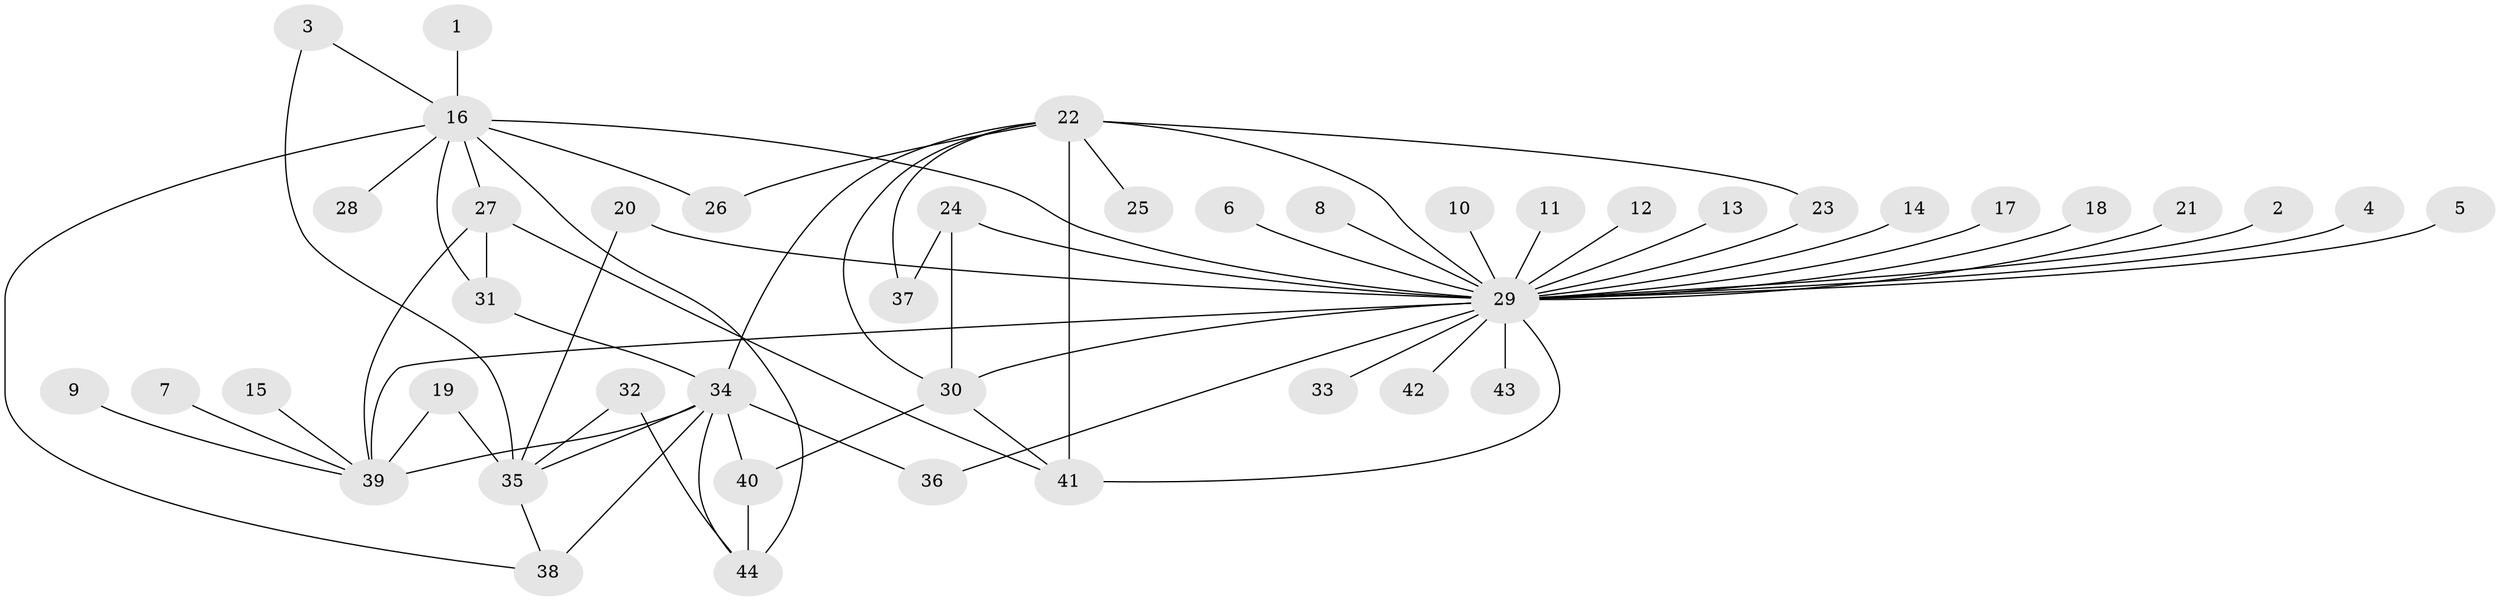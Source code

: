 // original degree distribution, {18: 0.007042253521126761, 1: 0.5633802816901409, 33: 0.007042253521126761, 5: 0.014084507042253521, 7: 0.014084507042253521, 4: 0.035211267605633804, 2: 0.20422535211267606, 9: 0.007042253521126761, 3: 0.09859154929577464, 14: 0.007042253521126761, 6: 0.007042253521126761, 12: 0.014084507042253521, 8: 0.02112676056338028}
// Generated by graph-tools (version 1.1) at 2025/36/03/04/25 23:36:39]
// undirected, 44 vertices, 65 edges
graph export_dot {
  node [color=gray90,style=filled];
  1;
  2;
  3;
  4;
  5;
  6;
  7;
  8;
  9;
  10;
  11;
  12;
  13;
  14;
  15;
  16;
  17;
  18;
  19;
  20;
  21;
  22;
  23;
  24;
  25;
  26;
  27;
  28;
  29;
  30;
  31;
  32;
  33;
  34;
  35;
  36;
  37;
  38;
  39;
  40;
  41;
  42;
  43;
  44;
  1 -- 16 [weight=1.0];
  2 -- 29 [weight=1.0];
  3 -- 16 [weight=1.0];
  3 -- 35 [weight=1.0];
  4 -- 29 [weight=1.0];
  5 -- 29 [weight=1.0];
  6 -- 29 [weight=1.0];
  7 -- 39 [weight=1.0];
  8 -- 29 [weight=1.0];
  9 -- 39 [weight=1.0];
  10 -- 29 [weight=1.0];
  11 -- 29 [weight=1.0];
  12 -- 29 [weight=1.0];
  13 -- 29 [weight=1.0];
  14 -- 29 [weight=1.0];
  15 -- 39 [weight=1.0];
  16 -- 26 [weight=1.0];
  16 -- 27 [weight=1.0];
  16 -- 28 [weight=1.0];
  16 -- 29 [weight=1.0];
  16 -- 31 [weight=1.0];
  16 -- 38 [weight=1.0];
  16 -- 44 [weight=1.0];
  17 -- 29 [weight=1.0];
  18 -- 29 [weight=1.0];
  19 -- 35 [weight=1.0];
  19 -- 39 [weight=1.0];
  20 -- 29 [weight=1.0];
  20 -- 35 [weight=1.0];
  21 -- 29 [weight=1.0];
  22 -- 23 [weight=1.0];
  22 -- 25 [weight=1.0];
  22 -- 26 [weight=1.0];
  22 -- 29 [weight=1.0];
  22 -- 30 [weight=1.0];
  22 -- 34 [weight=1.0];
  22 -- 37 [weight=1.0];
  22 -- 41 [weight=2.0];
  23 -- 29 [weight=1.0];
  24 -- 29 [weight=1.0];
  24 -- 30 [weight=1.0];
  24 -- 37 [weight=1.0];
  27 -- 31 [weight=1.0];
  27 -- 39 [weight=1.0];
  27 -- 41 [weight=1.0];
  29 -- 30 [weight=1.0];
  29 -- 33 [weight=1.0];
  29 -- 36 [weight=1.0];
  29 -- 39 [weight=1.0];
  29 -- 41 [weight=1.0];
  29 -- 42 [weight=1.0];
  29 -- 43 [weight=1.0];
  30 -- 40 [weight=1.0];
  30 -- 41 [weight=1.0];
  31 -- 34 [weight=1.0];
  32 -- 35 [weight=1.0];
  32 -- 44 [weight=1.0];
  34 -- 35 [weight=1.0];
  34 -- 36 [weight=1.0];
  34 -- 38 [weight=2.0];
  34 -- 39 [weight=3.0];
  34 -- 40 [weight=1.0];
  34 -- 44 [weight=1.0];
  35 -- 38 [weight=1.0];
  40 -- 44 [weight=2.0];
}
